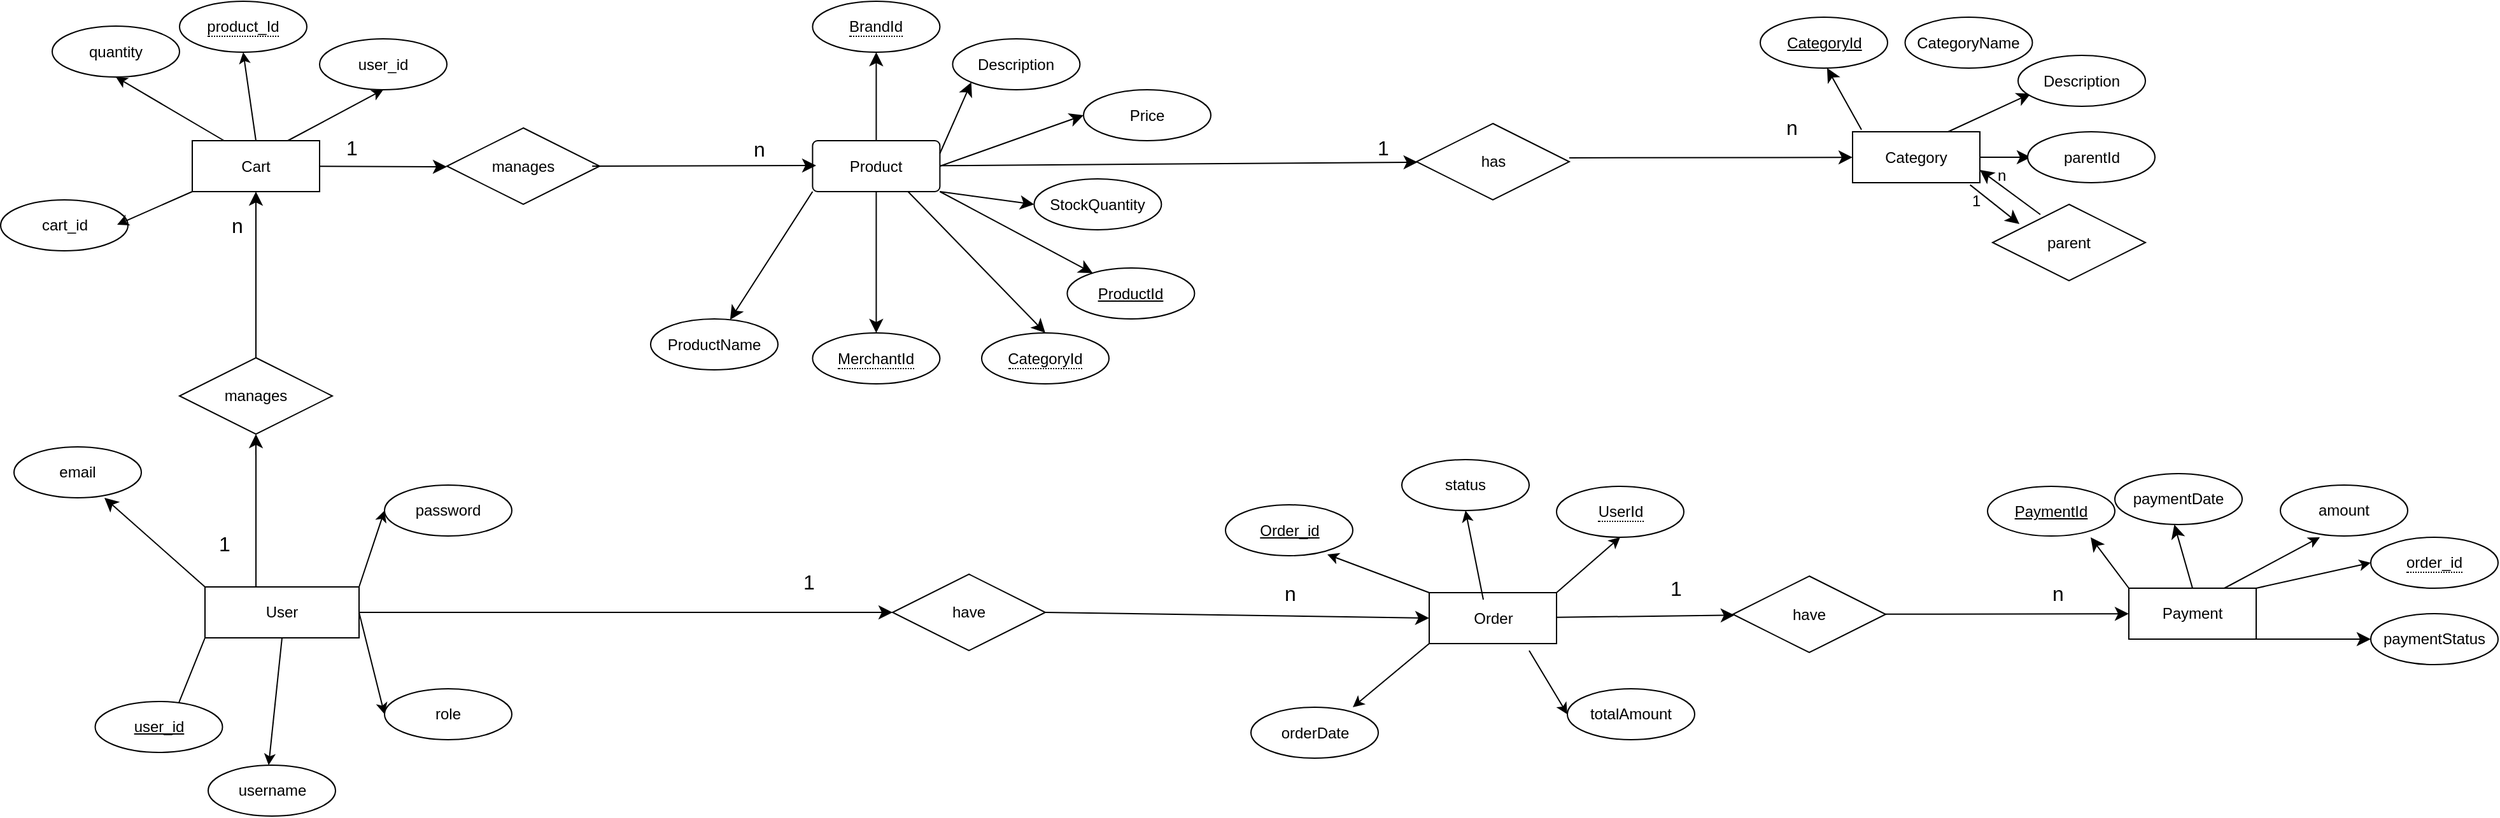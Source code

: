 <mxfile version="28.0.7" pages="3">
  <diagram name="Page-1" id="9M1CcUMf5qTGp2dTOIDV">
    <mxGraphModel dx="3073" dy="2694" grid="1" gridSize="10" guides="1" tooltips="1" connect="1" arrows="1" fold="1" page="1" pageScale="1" pageWidth="850" pageHeight="1100" math="0" shadow="0">
      <root>
        <mxCell id="0" />
        <mxCell id="1" parent="0" />
        <mxCell id="NU_M2kYpsmVGyGIH2Jjc-45" value="Category" style="whiteSpace=wrap;html=1;align=center;" vertex="1" parent="1">
          <mxGeometry x="1384" y="-7.5" width="100" height="40" as="geometry" />
        </mxCell>
        <mxCell id="NU_M2kYpsmVGyGIH2Jjc-46" value="" style="endArrow=classic;html=1;rounded=0;fontSize=12;startSize=8;endSize=8;curved=1;exitX=0.07;exitY=-0.042;exitDx=0;exitDy=0;exitPerimeter=0;" edge="1" parent="1" source="NU_M2kYpsmVGyGIH2Jjc-45">
          <mxGeometry width="50" height="50" relative="1" as="geometry">
            <mxPoint x="1364" y="82.5" as="sourcePoint" />
            <mxPoint x="1364" y="-57.5" as="targetPoint" />
          </mxGeometry>
        </mxCell>
        <mxCell id="NU_M2kYpsmVGyGIH2Jjc-49" value="" style="endArrow=classic;html=1;rounded=0;fontSize=12;startSize=8;endSize=8;curved=1;exitX=0.75;exitY=0;exitDx=0;exitDy=0;" edge="1" parent="1" source="NU_M2kYpsmVGyGIH2Jjc-45">
          <mxGeometry width="50" height="50" relative="1" as="geometry">
            <mxPoint x="1434" y="82.5" as="sourcePoint" />
            <mxPoint x="1524" y="-37.5" as="targetPoint" />
          </mxGeometry>
        </mxCell>
        <mxCell id="NU_M2kYpsmVGyGIH2Jjc-50" value="Description" style="ellipse;whiteSpace=wrap;html=1;align=center;" vertex="1" parent="1">
          <mxGeometry x="1514" y="-67.5" width="100" height="40" as="geometry" />
        </mxCell>
        <mxCell id="NU_M2kYpsmVGyGIH2Jjc-51" value="" style="endArrow=classic;html=1;rounded=0;fontSize=12;startSize=8;endSize=8;curved=1;exitX=1;exitY=0.5;exitDx=0;exitDy=0;" edge="1" parent="1" source="NU_M2kYpsmVGyGIH2Jjc-45">
          <mxGeometry width="50" height="50" relative="1" as="geometry">
            <mxPoint x="1434" y="82.5" as="sourcePoint" />
            <mxPoint x="1524" y="12.5" as="targetPoint" />
          </mxGeometry>
        </mxCell>
        <mxCell id="NU_M2kYpsmVGyGIH2Jjc-53" value="" style="endArrow=classic;html=1;rounded=0;fontSize=12;startSize=8;endSize=8;curved=1;exitX=0.923;exitY=1.042;exitDx=0;exitDy=0;exitPerimeter=0;entryX=0.113;entryY=0.374;entryDx=0;entryDy=0;entryPerimeter=0;" edge="1" parent="1" source="NU_M2kYpsmVGyGIH2Jjc-45">
          <mxGeometry width="50" height="50" relative="1" as="geometry">
            <mxPoint x="1434" y="82.5" as="sourcePoint" />
            <mxPoint x="1515.06" y="64.94" as="targetPoint" />
          </mxGeometry>
        </mxCell>
        <mxCell id="NU_M2kYpsmVGyGIH2Jjc-55" value="CategoryId" style="ellipse;whiteSpace=wrap;html=1;align=center;fontStyle=4;" vertex="1" parent="1">
          <mxGeometry x="1311.5" y="-97.5" width="100" height="40" as="geometry" />
        </mxCell>
        <mxCell id="NU_M2kYpsmVGyGIH2Jjc-59" value="CategoryName" style="ellipse;whiteSpace=wrap;html=1;align=center;" vertex="1" parent="1">
          <mxGeometry x="1425.25" y="-97.5" width="100" height="40" as="geometry" />
        </mxCell>
        <mxCell id="NU_M2kYpsmVGyGIH2Jjc-60" value="parentId" style="ellipse;whiteSpace=wrap;html=1;align=center;" vertex="1" parent="1">
          <mxGeometry x="1521.5" y="-7.5" width="100" height="40" as="geometry" />
        </mxCell>
        <mxCell id="NU_M2kYpsmVGyGIH2Jjc-61" value="parent" style="shape=rhombus;perimeter=rhombusPerimeter;whiteSpace=wrap;html=1;align=center;" vertex="1" parent="1">
          <mxGeometry x="1494" y="49.5" width="120" height="60" as="geometry" />
        </mxCell>
        <mxCell id="NU_M2kYpsmVGyGIH2Jjc-63" value="" style="endArrow=classic;html=1;rounded=0;fontSize=12;startSize=8;endSize=8;curved=1;exitX=0;exitY=0;exitDx=0;exitDy=0;entryX=1;entryY=0.75;entryDx=0;entryDy=0;" edge="1" parent="1" target="NU_M2kYpsmVGyGIH2Jjc-45">
          <mxGeometry width="50" height="50" relative="1" as="geometry">
            <mxPoint x="1531.5" y="57.5" as="sourcePoint" />
            <mxPoint x="1491.5" y="-177.5" as="targetPoint" />
          </mxGeometry>
        </mxCell>
        <mxCell id="NU_M2kYpsmVGyGIH2Jjc-64" value="1" style="text;strokeColor=none;fillColor=none;spacingLeft=4;spacingRight=4;overflow=hidden;rotatable=0;points=[[0,0.5],[1,0.5]];portConstraint=eastwest;fontSize=12;whiteSpace=wrap;html=1;" vertex="1" parent="1">
          <mxGeometry x="1471.5" y="32.5" width="20" height="20" as="geometry" />
        </mxCell>
        <mxCell id="NU_M2kYpsmVGyGIH2Jjc-65" value="n" style="text;strokeColor=none;fillColor=none;spacingLeft=4;spacingRight=4;overflow=hidden;rotatable=0;points=[[0,0.5],[1,0.5]];portConstraint=eastwest;fontSize=12;whiteSpace=wrap;html=1;" vertex="1" parent="1">
          <mxGeometry x="1491.5" y="12.5" width="40" height="30" as="geometry" />
        </mxCell>
        <mxCell id="dwUp4SZN7rPPU4Rl3Qnr-209" value="" style="edgeStyle=none;curved=1;rounded=0;orthogonalLoop=1;jettySize=auto;html=1;fontSize=12;startSize=8;endSize=8;" edge="1" parent="1" source="NU_M2kYpsmVGyGIH2Jjc-77" target="dwUp4SZN7rPPU4Rl3Qnr-208">
          <mxGeometry relative="1" as="geometry" />
        </mxCell>
        <mxCell id="dwUp4SZN7rPPU4Rl3Qnr-213" style="edgeStyle=none;curved=1;rounded=0;orthogonalLoop=1;jettySize=auto;html=1;exitX=0.75;exitY=1;exitDx=0;exitDy=0;entryX=0.5;entryY=0;entryDx=0;entryDy=0;fontSize=12;startSize=8;endSize=8;" edge="1" parent="1" source="NU_M2kYpsmVGyGIH2Jjc-77" target="NU_M2kYpsmVGyGIH2Jjc-92">
          <mxGeometry relative="1" as="geometry" />
        </mxCell>
        <mxCell id="_DhyvJcVUI92V6kRYwDM-21" value="" style="edgeStyle=none;curved=1;rounded=0;orthogonalLoop=1;jettySize=auto;html=1;fontSize=12;startSize=8;endSize=8;" edge="1" parent="1" source="NU_M2kYpsmVGyGIH2Jjc-77" target="NU_M2kYpsmVGyGIH2Jjc-93">
          <mxGeometry relative="1" as="geometry" />
        </mxCell>
        <mxCell id="NU_M2kYpsmVGyGIH2Jjc-77" value="Product" style="rounded=1;arcSize=10;whiteSpace=wrap;html=1;align=center;" vertex="1" parent="1">
          <mxGeometry x="567.2" y="-0.5" width="100" height="40" as="geometry" />
        </mxCell>
        <mxCell id="NU_M2kYpsmVGyGIH2Jjc-81" value="" style="endArrow=classic;html=1;rounded=0;fontSize=12;startSize=8;endSize=8;curved=1;exitX=1;exitY=1;exitDx=0;exitDy=0;" edge="1" parent="1" source="NU_M2kYpsmVGyGIH2Jjc-77" target="NU_M2kYpsmVGyGIH2Jjc-79">
          <mxGeometry width="50" height="50" relative="1" as="geometry">
            <mxPoint x="567.2" y="-10.5" as="sourcePoint" />
            <mxPoint x="527.2" y="-90.5" as="targetPoint" />
          </mxGeometry>
        </mxCell>
        <mxCell id="NU_M2kYpsmVGyGIH2Jjc-79" value="ProductId" style="ellipse;whiteSpace=wrap;html=1;align=center;fontStyle=4;" vertex="1" parent="1">
          <mxGeometry x="767.2" y="99.5" width="100" height="40" as="geometry" />
        </mxCell>
        <mxCell id="NU_M2kYpsmVGyGIH2Jjc-82" value="ProductName" style="ellipse;whiteSpace=wrap;html=1;align=center;" vertex="1" parent="1">
          <mxGeometry x="440" y="139.5" width="100" height="40" as="geometry" />
        </mxCell>
        <mxCell id="NU_M2kYpsmVGyGIH2Jjc-83" value="" style="endArrow=classic;html=1;rounded=0;fontSize=12;startSize=8;endSize=8;curved=1;exitX=0;exitY=1;exitDx=0;exitDy=0;" edge="1" parent="1" source="NU_M2kYpsmVGyGIH2Jjc-77" target="NU_M2kYpsmVGyGIH2Jjc-82">
          <mxGeometry width="50" height="50" relative="1" as="geometry">
            <mxPoint x="531" y="90.5" as="sourcePoint" />
            <mxPoint x="531" y="-19.5" as="targetPoint" />
          </mxGeometry>
        </mxCell>
        <mxCell id="NU_M2kYpsmVGyGIH2Jjc-84" value="Description" style="ellipse;whiteSpace=wrap;html=1;align=center;" vertex="1" parent="1">
          <mxGeometry x="677.2" y="-80.5" width="100" height="40" as="geometry" />
        </mxCell>
        <mxCell id="NU_M2kYpsmVGyGIH2Jjc-85" value="" style="endArrow=classic;html=1;rounded=0;fontSize=12;startSize=8;endSize=8;curved=1;exitX=1;exitY=0.25;exitDx=0;exitDy=0;entryX=0;entryY=1;entryDx=0;entryDy=0;" edge="1" parent="1" source="NU_M2kYpsmVGyGIH2Jjc-77" target="NU_M2kYpsmVGyGIH2Jjc-84">
          <mxGeometry width="50" height="50" relative="1" as="geometry">
            <mxPoint x="567.2" y="-0.5" as="sourcePoint" />
            <mxPoint x="617.2" y="-50.5" as="targetPoint" />
          </mxGeometry>
        </mxCell>
        <mxCell id="NU_M2kYpsmVGyGIH2Jjc-86" value="Price" style="ellipse;whiteSpace=wrap;html=1;align=center;" vertex="1" parent="1">
          <mxGeometry x="780" y="-40.5" width="100" height="40" as="geometry" />
        </mxCell>
        <mxCell id="NU_M2kYpsmVGyGIH2Jjc-87" value="" style="endArrow=classic;html=1;rounded=0;fontSize=12;startSize=8;endSize=8;curved=1;exitX=1;exitY=0.5;exitDx=0;exitDy=0;entryX=0;entryY=0.5;entryDx=0;entryDy=0;" edge="1" parent="1" source="NU_M2kYpsmVGyGIH2Jjc-77" target="NU_M2kYpsmVGyGIH2Jjc-86">
          <mxGeometry width="50" height="50" relative="1" as="geometry">
            <mxPoint x="567.2" y="-0.5" as="sourcePoint" />
            <mxPoint x="617.2" y="-50.5" as="targetPoint" />
          </mxGeometry>
        </mxCell>
        <mxCell id="NU_M2kYpsmVGyGIH2Jjc-88" value="StockQuantity" style="ellipse;whiteSpace=wrap;html=1;align=center;" vertex="1" parent="1">
          <mxGeometry x="741.2" y="29.5" width="100" height="40" as="geometry" />
        </mxCell>
        <mxCell id="NU_M2kYpsmVGyGIH2Jjc-89" value="" style="endArrow=classic;html=1;rounded=0;fontSize=12;startSize=8;endSize=8;curved=1;exitX=1;exitY=1;exitDx=0;exitDy=0;entryX=0;entryY=0.5;entryDx=0;entryDy=0;" edge="1" parent="1" source="NU_M2kYpsmVGyGIH2Jjc-77" target="NU_M2kYpsmVGyGIH2Jjc-88">
          <mxGeometry width="50" height="50" relative="1" as="geometry">
            <mxPoint x="567.2" y="-0.5" as="sourcePoint" />
            <mxPoint x="617.2" y="-50.5" as="targetPoint" />
          </mxGeometry>
        </mxCell>
        <mxCell id="NU_M2kYpsmVGyGIH2Jjc-92" value="&lt;span style=&quot;border-bottom: 1px dotted&quot;&gt;CategoryId&lt;/span&gt;" style="ellipse;whiteSpace=wrap;html=1;align=center;" vertex="1" parent="1">
          <mxGeometry x="700" y="150.5" width="100" height="40" as="geometry" />
        </mxCell>
        <mxCell id="NU_M2kYpsmVGyGIH2Jjc-93" value="&lt;span style=&quot;border-bottom: 1px dotted&quot;&gt;BrandId&lt;/span&gt;" style="ellipse;whiteSpace=wrap;html=1;align=center;" vertex="1" parent="1">
          <mxGeometry x="567.2" y="-110" width="100" height="40" as="geometry" />
        </mxCell>
        <mxCell id="NU_M2kYpsmVGyGIH2Jjc-95" value="&lt;span style=&quot;border-bottom: 1px dotted&quot;&gt;MerchantId&lt;/span&gt;" style="ellipse;whiteSpace=wrap;html=1;align=center;" vertex="1" parent="1">
          <mxGeometry x="567.2" y="150.5" width="100" height="40" as="geometry" />
        </mxCell>
        <mxCell id="NU_M2kYpsmVGyGIH2Jjc-96" value="" style="endArrow=classic;html=1;rounded=0;fontSize=12;startSize=8;endSize=8;curved=1;exitX=0.5;exitY=1;exitDx=0;exitDy=0;entryX=0.5;entryY=0;entryDx=0;entryDy=0;" edge="1" parent="1" source="NU_M2kYpsmVGyGIH2Jjc-77" target="NU_M2kYpsmVGyGIH2Jjc-95">
          <mxGeometry width="50" height="50" relative="1" as="geometry">
            <mxPoint x="577.2" y="9.5" as="sourcePoint" />
            <mxPoint x="512.156" y="85.2" as="targetPoint" />
          </mxGeometry>
        </mxCell>
        <mxCell id="dwUp4SZN7rPPU4Rl3Qnr-237" style="edgeStyle=none;curved=1;rounded=0;orthogonalLoop=1;jettySize=auto;html=1;fontSize=12;startSize=8;endSize=8;" edge="1" parent="1" source="dwUp4SZN7rPPU4Rl3Qnr-84">
          <mxGeometry relative="1" as="geometry">
            <mxPoint x="280" y="20" as="targetPoint" />
          </mxGeometry>
        </mxCell>
        <mxCell id="dwUp4SZN7rPPU4Rl3Qnr-84" value="Cart" style="whiteSpace=wrap;html=1;align=center;" vertex="1" parent="1">
          <mxGeometry x="80" y="-0.5" width="100" height="40" as="geometry" />
        </mxCell>
        <mxCell id="dwUp4SZN7rPPU4Rl3Qnr-85" value="quantity" style="ellipse;whiteSpace=wrap;html=1;align=center;" vertex="1" parent="1">
          <mxGeometry x="-30" y="-90.5" width="100" height="40" as="geometry" />
        </mxCell>
        <mxCell id="dwUp4SZN7rPPU4Rl3Qnr-86" value="user_id" style="ellipse;whiteSpace=wrap;html=1;align=center;" vertex="1" parent="1">
          <mxGeometry x="180" y="-80.5" width="100" height="40" as="geometry" />
        </mxCell>
        <mxCell id="dwUp4SZN7rPPU4Rl3Qnr-87" value="cart_id" style="ellipse;whiteSpace=wrap;html=1;align=center;" vertex="1" parent="1">
          <mxGeometry x="-70.5" y="46" width="100" height="40" as="geometry" />
        </mxCell>
        <mxCell id="dwUp4SZN7rPPU4Rl3Qnr-89" value="" style="endArrow=classic;html=1;rounded=0;entryX=0.5;entryY=1;entryDx=0;entryDy=0;exitX=0.25;exitY=0;exitDx=0;exitDy=0;" edge="1" parent="1" source="dwUp4SZN7rPPU4Rl3Qnr-84" target="dwUp4SZN7rPPU4Rl3Qnr-85">
          <mxGeometry width="50" height="50" relative="1" as="geometry">
            <mxPoint x="-20" y="19.5" as="sourcePoint" />
            <mxPoint x="30" y="-30.5" as="targetPoint" />
          </mxGeometry>
        </mxCell>
        <mxCell id="dwUp4SZN7rPPU4Rl3Qnr-90" value="" style="endArrow=classic;html=1;rounded=0;exitX=0;exitY=1;exitDx=0;exitDy=0;" edge="1" parent="1" source="dwUp4SZN7rPPU4Rl3Qnr-84">
          <mxGeometry width="50" height="50" relative="1" as="geometry">
            <mxPoint x="440" y="9.5" as="sourcePoint" />
            <mxPoint x="21" y="65.5" as="targetPoint" />
          </mxGeometry>
        </mxCell>
        <mxCell id="dwUp4SZN7rPPU4Rl3Qnr-91" value="" style="endArrow=classic;html=1;rounded=0;exitX=0.75;exitY=0;exitDx=0;exitDy=0;entryX=0.5;entryY=1;entryDx=0;entryDy=0;" edge="1" parent="1" source="dwUp4SZN7rPPU4Rl3Qnr-84" target="dwUp4SZN7rPPU4Rl3Qnr-86">
          <mxGeometry width="50" height="50" relative="1" as="geometry">
            <mxPoint x="440" y="9.5" as="sourcePoint" />
            <mxPoint x="490" y="-40.5" as="targetPoint" />
          </mxGeometry>
        </mxCell>
        <mxCell id="dwUp4SZN7rPPU4Rl3Qnr-92" value="" style="endArrow=classic;html=1;rounded=0;exitX=0.5;exitY=0;exitDx=0;exitDy=0;entryX=0.5;entryY=1;entryDx=0;entryDy=0;" edge="1" parent="1" source="dwUp4SZN7rPPU4Rl3Qnr-84" target="dwUp4SZN7rPPU4Rl3Qnr-232">
          <mxGeometry width="50" height="50" relative="1" as="geometry">
            <mxPoint x="440" y="9.5" as="sourcePoint" />
            <mxPoint x="270" y="-20.5" as="targetPoint" />
          </mxGeometry>
        </mxCell>
        <mxCell id="_DhyvJcVUI92V6kRYwDM-10" value="" style="edgeStyle=none;curved=1;rounded=0;orthogonalLoop=1;jettySize=auto;html=1;fontSize=12;startSize=8;endSize=8;exitX=0.331;exitY=0;exitDx=0;exitDy=0;exitPerimeter=0;" edge="1" parent="1" source="dwUp4SZN7rPPU4Rl3Qnr-127" target="dwUp4SZN7rPPU4Rl3Qnr-225">
          <mxGeometry relative="1" as="geometry">
            <mxPoint x="130" y="340" as="sourcePoint" />
          </mxGeometry>
        </mxCell>
        <mxCell id="dwUp4SZN7rPPU4Rl3Qnr-127" value="User" style="whiteSpace=wrap;html=1;align=center;" vertex="1" parent="1">
          <mxGeometry x="90" y="350" width="121" height="40" as="geometry" />
        </mxCell>
        <mxCell id="dwUp4SZN7rPPU4Rl3Qnr-128" value="email" style="ellipse;whiteSpace=wrap;html=1;align=center;" vertex="1" parent="1">
          <mxGeometry x="-60" y="240" width="100" height="40" as="geometry" />
        </mxCell>
        <mxCell id="dwUp4SZN7rPPU4Rl3Qnr-129" value="role" style="ellipse;whiteSpace=wrap;html=1;align=center;" vertex="1" parent="1">
          <mxGeometry x="231" y="430" width="100" height="40" as="geometry" />
        </mxCell>
        <mxCell id="dwUp4SZN7rPPU4Rl3Qnr-130" value="username" style="ellipse;whiteSpace=wrap;html=1;align=center;" vertex="1" parent="1">
          <mxGeometry x="92.5" y="490" width="100" height="40" as="geometry" />
        </mxCell>
        <mxCell id="dwUp4SZN7rPPU4Rl3Qnr-131" value="password" style="ellipse;whiteSpace=wrap;html=1;align=center;" vertex="1" parent="1">
          <mxGeometry x="231" y="270" width="100" height="40" as="geometry" />
        </mxCell>
        <mxCell id="dwUp4SZN7rPPU4Rl3Qnr-132" value="" style="endArrow=classic;html=1;rounded=0;entryX=0.5;entryY=1;entryDx=0;entryDy=0;exitX=0;exitY=1;exitDx=0;exitDy=0;" edge="1" parent="1" source="dwUp4SZN7rPPU4Rl3Qnr-127" target="dwUp4SZN7rPPU4Rl3Qnr-137">
          <mxGeometry width="50" height="50" relative="1" as="geometry">
            <mxPoint x="91" y="400" as="sourcePoint" />
            <mxPoint x="20" y="320" as="targetPoint" />
          </mxGeometry>
        </mxCell>
        <mxCell id="dwUp4SZN7rPPU4Rl3Qnr-133" value="" style="endArrow=classic;html=1;rounded=0;exitX=0.5;exitY=1;exitDx=0;exitDy=0;" edge="1" parent="1" source="dwUp4SZN7rPPU4Rl3Qnr-127">
          <mxGeometry width="50" height="50" relative="1" as="geometry">
            <mxPoint x="140" y="400" as="sourcePoint" />
            <mxPoint x="140" y="490" as="targetPoint" />
          </mxGeometry>
        </mxCell>
        <mxCell id="dwUp4SZN7rPPU4Rl3Qnr-135" value="" style="endArrow=classic;html=1;rounded=0;exitX=1;exitY=0;exitDx=0;exitDy=0;entryX=0;entryY=0.5;entryDx=0;entryDy=0;" edge="1" parent="1" source="dwUp4SZN7rPPU4Rl3Qnr-127" target="dwUp4SZN7rPPU4Rl3Qnr-131">
          <mxGeometry width="50" height="50" relative="1" as="geometry">
            <mxPoint x="450" y="360" as="sourcePoint" />
            <mxPoint x="500" y="310" as="targetPoint" />
          </mxGeometry>
        </mxCell>
        <mxCell id="dwUp4SZN7rPPU4Rl3Qnr-136" value="" style="endArrow=classic;html=1;rounded=0;exitX=1;exitY=0.5;exitDx=0;exitDy=0;entryX=0;entryY=0.5;entryDx=0;entryDy=0;" edge="1" parent="1" source="dwUp4SZN7rPPU4Rl3Qnr-127" target="dwUp4SZN7rPPU4Rl3Qnr-129">
          <mxGeometry width="50" height="50" relative="1" as="geometry">
            <mxPoint x="450" y="360" as="sourcePoint" />
            <mxPoint x="500" y="310" as="targetPoint" />
          </mxGeometry>
        </mxCell>
        <mxCell id="dwUp4SZN7rPPU4Rl3Qnr-137" value="user_id" style="ellipse;whiteSpace=wrap;html=1;align=center;fontStyle=4;" vertex="1" parent="1">
          <mxGeometry x="3.75" y="440" width="100" height="40" as="geometry" />
        </mxCell>
        <mxCell id="dwUp4SZN7rPPU4Rl3Qnr-210" value="" style="edgeStyle=none;curved=1;rounded=0;orthogonalLoop=1;jettySize=auto;html=1;fontSize=12;startSize=8;endSize=8;" edge="1" parent="1" target="NU_M2kYpsmVGyGIH2Jjc-45">
          <mxGeometry relative="1" as="geometry">
            <mxPoint x="1161.5" y="13" as="sourcePoint" />
          </mxGeometry>
        </mxCell>
        <mxCell id="dwUp4SZN7rPPU4Rl3Qnr-208" value="has" style="shape=rhombus;perimeter=rhombusPerimeter;whiteSpace=wrap;html=1;align=center;" vertex="1" parent="1">
          <mxGeometry x="1041.5" y="-14" width="120" height="60" as="geometry" />
        </mxCell>
        <mxCell id="dwUp4SZN7rPPU4Rl3Qnr-211" value="1" style="text;html=1;align=center;verticalAlign=middle;resizable=0;points=[];autosize=1;strokeColor=none;fillColor=none;fontSize=16;" vertex="1" parent="1">
          <mxGeometry x="190" y="-10.5" width="30" height="30" as="geometry" />
        </mxCell>
        <mxCell id="dwUp4SZN7rPPU4Rl3Qnr-212" value="1" style="text;html=1;align=center;verticalAlign=middle;resizable=0;points=[];autosize=1;strokeColor=none;fillColor=none;fontSize=16;" vertex="1" parent="1">
          <mxGeometry x="1000" y="-10.5" width="30" height="30" as="geometry" />
        </mxCell>
        <mxCell id="dwUp4SZN7rPPU4Rl3Qnr-228" style="edgeStyle=none;curved=1;rounded=0;orthogonalLoop=1;jettySize=auto;html=1;exitX=0.5;exitY=0;exitDx=0;exitDy=0;entryX=0.5;entryY=1;entryDx=0;entryDy=0;fontSize=12;startSize=8;endSize=8;" edge="1" parent="1" source="dwUp4SZN7rPPU4Rl3Qnr-225" target="dwUp4SZN7rPPU4Rl3Qnr-84">
          <mxGeometry relative="1" as="geometry" />
        </mxCell>
        <mxCell id="dwUp4SZN7rPPU4Rl3Qnr-225" value="manages" style="shape=rhombus;perimeter=rhombusPerimeter;whiteSpace=wrap;html=1;align=center;" vertex="1" parent="1">
          <mxGeometry x="70" y="170" width="120" height="60" as="geometry" />
        </mxCell>
        <mxCell id="dwUp4SZN7rPPU4Rl3Qnr-229" value="1" style="text;html=1;align=center;verticalAlign=middle;resizable=0;points=[];autosize=1;strokeColor=none;fillColor=none;fontSize=16;" vertex="1" parent="1">
          <mxGeometry x="90" y="301" width="30" height="30" as="geometry" />
        </mxCell>
        <mxCell id="dwUp4SZN7rPPU4Rl3Qnr-230" value="n" style="text;html=1;align=center;verticalAlign=middle;resizable=0;points=[];autosize=1;strokeColor=none;fillColor=none;fontSize=16;" vertex="1" parent="1">
          <mxGeometry x="100" y="50.5" width="30" height="30" as="geometry" />
        </mxCell>
        <mxCell id="dwUp4SZN7rPPU4Rl3Qnr-232" value="&lt;span style=&quot;border-bottom: 1px dotted&quot;&gt;product_Id&lt;/span&gt;" style="ellipse;whiteSpace=wrap;html=1;align=center;" vertex="1" parent="1">
          <mxGeometry x="70" y="-110" width="100" height="40" as="geometry" />
        </mxCell>
        <mxCell id="dwUp4SZN7rPPU4Rl3Qnr-234" value="manages" style="shape=rhombus;perimeter=rhombusPerimeter;whiteSpace=wrap;html=1;align=center;" vertex="1" parent="1">
          <mxGeometry x="280" y="-10.5" width="120" height="60" as="geometry" />
        </mxCell>
        <mxCell id="dwUp4SZN7rPPU4Rl3Qnr-252" value="" style="endArrow=classic;html=1;rounded=0;fontSize=12;startSize=8;endSize=8;curved=1;exitX=0;exitY=0;exitDx=0;exitDy=0;" edge="1" parent="1" source="dwUp4SZN7rPPU4Rl3Qnr-127">
          <mxGeometry width="50" height="50" relative="1" as="geometry">
            <mxPoint x="451" y="90" as="sourcePoint" />
            <mxPoint x="11" y="280" as="targetPoint" />
          </mxGeometry>
        </mxCell>
        <mxCell id="dwUp4SZN7rPPU4Rl3Qnr-291" value="" style="edgeStyle=none;curved=1;rounded=0;orthogonalLoop=1;jettySize=auto;html=1;fontSize=12;startSize=8;endSize=8;" edge="1" parent="1" source="dwUp4SZN7rPPU4Rl3Qnr-253" target="dwUp4SZN7rPPU4Rl3Qnr-290">
          <mxGeometry relative="1" as="geometry" />
        </mxCell>
        <mxCell id="dwUp4SZN7rPPU4Rl3Qnr-253" value="Order" style="whiteSpace=wrap;html=1;align=center;" vertex="1" parent="1">
          <mxGeometry x="1051.5" y="354.5" width="100" height="40" as="geometry" />
        </mxCell>
        <mxCell id="dwUp4SZN7rPPU4Rl3Qnr-254" value="orderDate" style="ellipse;whiteSpace=wrap;html=1;align=center;" vertex="1" parent="1">
          <mxGeometry x="911.5" y="444.5" width="100" height="40" as="geometry" />
        </mxCell>
        <mxCell id="dwUp4SZN7rPPU4Rl3Qnr-256" value="totalAmount" style="ellipse;whiteSpace=wrap;html=1;align=center;" vertex="1" parent="1">
          <mxGeometry x="1160" y="430" width="100" height="40" as="geometry" />
        </mxCell>
        <mxCell id="dwUp4SZN7rPPU4Rl3Qnr-257" value="status" style="ellipse;whiteSpace=wrap;html=1;align=center;" vertex="1" parent="1">
          <mxGeometry x="1030" y="250" width="100" height="40" as="geometry" />
        </mxCell>
        <mxCell id="dwUp4SZN7rPPU4Rl3Qnr-259" value="" style="endArrow=classic;html=1;rounded=0;exitX=0;exitY=1;exitDx=0;exitDy=0;" edge="1" parent="1" source="dwUp4SZN7rPPU4Rl3Qnr-253">
          <mxGeometry width="50" height="50" relative="1" as="geometry">
            <mxPoint x="941.5" y="374.5" as="sourcePoint" />
            <mxPoint x="991.5" y="444.5" as="targetPoint" />
          </mxGeometry>
        </mxCell>
        <mxCell id="dwUp4SZN7rPPU4Rl3Qnr-260" value="" style="endArrow=classic;html=1;rounded=0;entryX=0.5;entryY=1;entryDx=0;entryDy=0;" edge="1" parent="1" target="dwUp4SZN7rPPU4Rl3Qnr-257">
          <mxGeometry width="50" height="50" relative="1" as="geometry">
            <mxPoint x="1094" y="360" as="sourcePoint" />
            <mxPoint x="1451.5" y="314.5" as="targetPoint" />
          </mxGeometry>
        </mxCell>
        <mxCell id="dwUp4SZN7rPPU4Rl3Qnr-261" value="" style="endArrow=classic;html=1;rounded=0;exitX=0;exitY=0;exitDx=0;exitDy=0;entryX=0.5;entryY=1;entryDx=0;entryDy=0;" edge="1" parent="1" source="dwUp4SZN7rPPU4Rl3Qnr-253">
          <mxGeometry width="50" height="50" relative="1" as="geometry">
            <mxPoint x="1401.5" y="364.5" as="sourcePoint" />
            <mxPoint x="971.5" y="324.5" as="targetPoint" />
          </mxGeometry>
        </mxCell>
        <mxCell id="dwUp4SZN7rPPU4Rl3Qnr-262" value="" style="endArrow=classic;html=1;rounded=0;exitX=1;exitY=0;exitDx=0;exitDy=0;entryX=0.5;entryY=1;entryDx=0;entryDy=0;" edge="1" parent="1" source="dwUp4SZN7rPPU4Rl3Qnr-253" target="dwUp4SZN7rPPU4Rl3Qnr-273">
          <mxGeometry width="50" height="50" relative="1" as="geometry">
            <mxPoint x="1401.5" y="364.5" as="sourcePoint" />
            <mxPoint x="1231.5" y="334.5" as="targetPoint" />
            <Array as="points" />
          </mxGeometry>
        </mxCell>
        <mxCell id="dwUp4SZN7rPPU4Rl3Qnr-263" value="" style="endArrow=classic;html=1;rounded=0;entryX=0;entryY=0.5;entryDx=0;entryDy=0;" edge="1" parent="1" target="dwUp4SZN7rPPU4Rl3Qnr-256">
          <mxGeometry width="50" height="50" relative="1" as="geometry">
            <mxPoint x="1130" y="400" as="sourcePoint" />
            <mxPoint x="1451.5" y="314.5" as="targetPoint" />
          </mxGeometry>
        </mxCell>
        <mxCell id="dwUp4SZN7rPPU4Rl3Qnr-264" value="" style="endArrow=classic;html=1;rounded=0;fontSize=12;startSize=8;endSize=8;curved=1;exitX=1;exitY=0.5;exitDx=0;exitDy=0;entryX=0;entryY=0.5;entryDx=0;entryDy=0;" edge="1" parent="1" source="dwUp4SZN7rPPU4Rl3Qnr-267" target="dwUp4SZN7rPPU4Rl3Qnr-253">
          <mxGeometry width="50" height="50" relative="1" as="geometry">
            <mxPoint x="991" y="234.5" as="sourcePoint" />
            <mxPoint x="1041" y="184.5" as="targetPoint" />
          </mxGeometry>
        </mxCell>
        <mxCell id="dwUp4SZN7rPPU4Rl3Qnr-266" value="" style="endArrow=classic;html=1;rounded=0;fontSize=12;startSize=8;endSize=8;curved=1;exitX=1;exitY=0.5;exitDx=0;exitDy=0;entryX=0;entryY=0.5;entryDx=0;entryDy=0;" edge="1" parent="1" source="dwUp4SZN7rPPU4Rl3Qnr-127" target="dwUp4SZN7rPPU4Rl3Qnr-267">
          <mxGeometry width="50" height="50" relative="1" as="geometry">
            <mxPoint x="1460" y="770" as="sourcePoint" />
            <mxPoint x="1310" y="910" as="targetPoint" />
          </mxGeometry>
        </mxCell>
        <mxCell id="dwUp4SZN7rPPU4Rl3Qnr-267" value="have" style="shape=rhombus;perimeter=rhombusPerimeter;whiteSpace=wrap;html=1;align=center;" vertex="1" parent="1">
          <mxGeometry x="630" y="340" width="120" height="60" as="geometry" />
        </mxCell>
        <mxCell id="dwUp4SZN7rPPU4Rl3Qnr-268" value="1" style="text;html=1;align=center;verticalAlign=middle;resizable=0;points=[];autosize=1;strokeColor=none;fillColor=none;fontSize=16;" vertex="1" parent="1">
          <mxGeometry x="549" y="331" width="30" height="30" as="geometry" />
        </mxCell>
        <mxCell id="dwUp4SZN7rPPU4Rl3Qnr-269" value="n" style="text;html=1;align=center;verticalAlign=middle;resizable=0;points=[];autosize=1;strokeColor=none;fillColor=none;fontSize=16;" vertex="1" parent="1">
          <mxGeometry x="926.5" y="340" width="30" height="30" as="geometry" />
        </mxCell>
        <mxCell id="dwUp4SZN7rPPU4Rl3Qnr-273" value="&lt;span style=&quot;border-bottom: 1px dotted&quot;&gt;UserId&lt;/span&gt;" style="ellipse;whiteSpace=wrap;html=1;align=center;" vertex="1" parent="1">
          <mxGeometry x="1151.5" y="271" width="100" height="40" as="geometry" />
        </mxCell>
        <mxCell id="dwUp4SZN7rPPU4Rl3Qnr-277" value="Payment" style="whiteSpace=wrap;html=1;align=center;" vertex="1" parent="1">
          <mxGeometry x="1601" y="351" width="100" height="40" as="geometry" />
        </mxCell>
        <mxCell id="dwUp4SZN7rPPU4Rl3Qnr-284" value="" style="endArrow=classic;html=1;rounded=0;exitX=0.75;exitY=0;exitDx=0;exitDy=0;entryX=0.5;entryY=1;entryDx=0;entryDy=0;" edge="1" parent="1" source="dwUp4SZN7rPPU4Rl3Qnr-277">
          <mxGeometry width="50" height="50" relative="1" as="geometry">
            <mxPoint x="1961" y="361" as="sourcePoint" />
            <mxPoint x="1751" y="311" as="targetPoint" />
          </mxGeometry>
        </mxCell>
        <mxCell id="dwUp4SZN7rPPU4Rl3Qnr-285" value="" style="endArrow=classic;html=1;rounded=0;exitX=1;exitY=0;exitDx=0;exitDy=0;entryX=0;entryY=0.5;entryDx=0;entryDy=0;" edge="1" parent="1" source="dwUp4SZN7rPPU4Rl3Qnr-277">
          <mxGeometry width="50" height="50" relative="1" as="geometry">
            <mxPoint x="1961" y="361" as="sourcePoint" />
            <mxPoint x="1791" y="331" as="targetPoint" />
          </mxGeometry>
        </mxCell>
        <mxCell id="dwUp4SZN7rPPU4Rl3Qnr-287" value="" style="endArrow=classic;html=1;rounded=0;fontSize=12;startSize=8;endSize=8;curved=1;exitX=0;exitY=0;exitDx=0;exitDy=0;" edge="1" parent="1" source="dwUp4SZN7rPPU4Rl3Qnr-277">
          <mxGeometry width="50" height="50" relative="1" as="geometry">
            <mxPoint x="1501" y="341" as="sourcePoint" />
            <mxPoint x="1571" y="311" as="targetPoint" />
          </mxGeometry>
        </mxCell>
        <mxCell id="dwUp4SZN7rPPU4Rl3Qnr-289" value="&lt;span style=&quot;border-bottom: 1px dotted&quot;&gt;order_id&lt;/span&gt;" style="ellipse;whiteSpace=wrap;html=1;align=center;" vertex="1" parent="1">
          <mxGeometry x="1791" y="311" width="100" height="40" as="geometry" />
        </mxCell>
        <mxCell id="dwUp4SZN7rPPU4Rl3Qnr-292" value="" style="edgeStyle=none;curved=1;rounded=0;orthogonalLoop=1;jettySize=auto;html=1;fontSize=12;startSize=8;endSize=8;" edge="1" parent="1" source="dwUp4SZN7rPPU4Rl3Qnr-290" target="dwUp4SZN7rPPU4Rl3Qnr-277">
          <mxGeometry relative="1" as="geometry" />
        </mxCell>
        <mxCell id="dwUp4SZN7rPPU4Rl3Qnr-290" value="have" style="shape=rhombus;perimeter=rhombusPerimeter;whiteSpace=wrap;html=1;align=center;" vertex="1" parent="1">
          <mxGeometry x="1290" y="341.5" width="120" height="60" as="geometry" />
        </mxCell>
        <mxCell id="dwUp4SZN7rPPU4Rl3Qnr-293" value="1" style="text;html=1;align=center;verticalAlign=middle;resizable=0;points=[];autosize=1;strokeColor=none;fillColor=none;fontSize=16;" vertex="1" parent="1">
          <mxGeometry x="1230" y="335.5" width="30" height="30" as="geometry" />
        </mxCell>
        <mxCell id="dwUp4SZN7rPPU4Rl3Qnr-294" value="n" style="text;html=1;align=center;verticalAlign=middle;resizable=0;points=[];autosize=1;strokeColor=none;fillColor=none;fontSize=16;" vertex="1" parent="1">
          <mxGeometry x="1530" y="340" width="30" height="30" as="geometry" />
        </mxCell>
        <mxCell id="_DhyvJcVUI92V6kRYwDM-1" value="Order_id" style="ellipse;whiteSpace=wrap;html=1;align=center;fontStyle=4;" vertex="1" parent="1">
          <mxGeometry x="891.5" y="285.5" width="100" height="40" as="geometry" />
        </mxCell>
        <mxCell id="_DhyvJcVUI92V6kRYwDM-2" value="PaymentId" style="ellipse;whiteSpace=wrap;html=1;align=center;fontStyle=4;" vertex="1" parent="1">
          <mxGeometry x="1490" y="271" width="100" height="39" as="geometry" />
        </mxCell>
        <mxCell id="_DhyvJcVUI92V6kRYwDM-3" value="amount" style="ellipse;whiteSpace=wrap;html=1;align=center;" vertex="1" parent="1">
          <mxGeometry x="1720" y="270" width="100" height="40" as="geometry" />
        </mxCell>
        <mxCell id="_DhyvJcVUI92V6kRYwDM-4" value="" style="endArrow=classic;html=1;rounded=0;fontSize=12;startSize=8;endSize=8;curved=1;exitX=1;exitY=1;exitDx=0;exitDy=0;" edge="1" parent="1" source="dwUp4SZN7rPPU4Rl3Qnr-277">
          <mxGeometry width="50" height="50" relative="1" as="geometry">
            <mxPoint x="1681" y="401" as="sourcePoint" />
            <mxPoint x="1791" y="391" as="targetPoint" />
          </mxGeometry>
        </mxCell>
        <mxCell id="_DhyvJcVUI92V6kRYwDM-5" value="paymentStatus" style="ellipse;whiteSpace=wrap;html=1;align=center;" vertex="1" parent="1">
          <mxGeometry x="1791" y="371" width="100" height="40" as="geometry" />
        </mxCell>
        <mxCell id="_DhyvJcVUI92V6kRYwDM-6" value="" style="endArrow=classic;html=1;rounded=0;fontSize=12;startSize=8;endSize=8;curved=1;exitX=0.5;exitY=0;exitDx=0;exitDy=0;" edge="1" parent="1" source="dwUp4SZN7rPPU4Rl3Qnr-277">
          <mxGeometry width="50" height="50" relative="1" as="geometry">
            <mxPoint x="1681" y="401" as="sourcePoint" />
            <mxPoint x="1636.714" y="301" as="targetPoint" />
          </mxGeometry>
        </mxCell>
        <mxCell id="_DhyvJcVUI92V6kRYwDM-8" value="paymentDate" style="ellipse;whiteSpace=wrap;html=1;align=center;" vertex="1" parent="1">
          <mxGeometry x="1590" y="261" width="100" height="40" as="geometry" />
        </mxCell>
        <mxCell id="_DhyvJcVUI92V6kRYwDM-16" value="n" style="text;html=1;align=center;verticalAlign=middle;resizable=0;points=[];autosize=1;strokeColor=none;fillColor=none;fontSize=16;" vertex="1" parent="1">
          <mxGeometry x="1320.5" y="-26" width="30" height="30" as="geometry" />
        </mxCell>
        <mxCell id="_DhyvJcVUI92V6kRYwDM-17" value="" style="edgeStyle=none;curved=1;rounded=0;orthogonalLoop=1;jettySize=auto;html=1;fontSize=12;startSize=8;endSize=8;" edge="1" parent="1">
          <mxGeometry relative="1" as="geometry">
            <mxPoint x="394.113" y="19.444" as="sourcePoint" />
            <mxPoint x="570" y="19" as="targetPoint" />
          </mxGeometry>
        </mxCell>
        <mxCell id="_DhyvJcVUI92V6kRYwDM-20" value="n" style="text;html=1;align=center;verticalAlign=middle;resizable=0;points=[];autosize=1;strokeColor=none;fillColor=none;fontSize=16;" vertex="1" parent="1">
          <mxGeometry x="510" y="-9" width="30" height="30" as="geometry" />
        </mxCell>
      </root>
    </mxGraphModel>
  </diagram>
  <diagram id="YczbiGDCWfq3HLZ3WJv5" name="Page-2">
    <mxGraphModel dx="778" dy="558" grid="0" gridSize="10" guides="1" tooltips="1" connect="1" arrows="1" fold="1" page="0" pageScale="1" pageWidth="850" pageHeight="1100" math="0" shadow="0">
      <root>
        <mxCell id="0" />
        <mxCell id="1" parent="0" />
      </root>
    </mxGraphModel>
  </diagram>
  <diagram id="ZqY-Qk9adl_3Ky8J7UtZ" name="Page-3">
    <mxGraphModel dx="778" dy="558" grid="0" gridSize="10" guides="1" tooltips="1" connect="1" arrows="1" fold="1" page="0" pageScale="1" pageWidth="850" pageHeight="1100" math="0" shadow="0">
      <root>
        <mxCell id="0" />
        <mxCell id="1" parent="0" />
      </root>
    </mxGraphModel>
  </diagram>
</mxfile>
